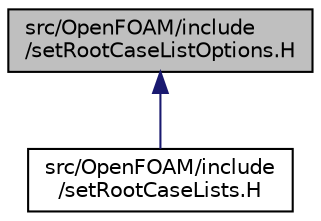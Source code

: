 digraph "src/OpenFOAM/include/setRootCaseListOptions.H"
{
  bgcolor="transparent";
  edge [fontname="Helvetica",fontsize="10",labelfontname="Helvetica",labelfontsize="10"];
  node [fontname="Helvetica",fontsize="10",shape=record];
  Node1 [label="src/OpenFOAM/include\l/setRootCaseListOptions.H",height=0.2,width=0.4,color="black", fillcolor="grey75", style="filled" fontcolor="black"];
  Node1 -> Node2 [dir="back",color="midnightblue",fontsize="10",style="solid",fontname="Helvetica"];
  Node2 [label="src/OpenFOAM/include\l/setRootCaseLists.H",height=0.2,width=0.4,color="black",URL="$setRootCaseLists_8H.html"];
}
